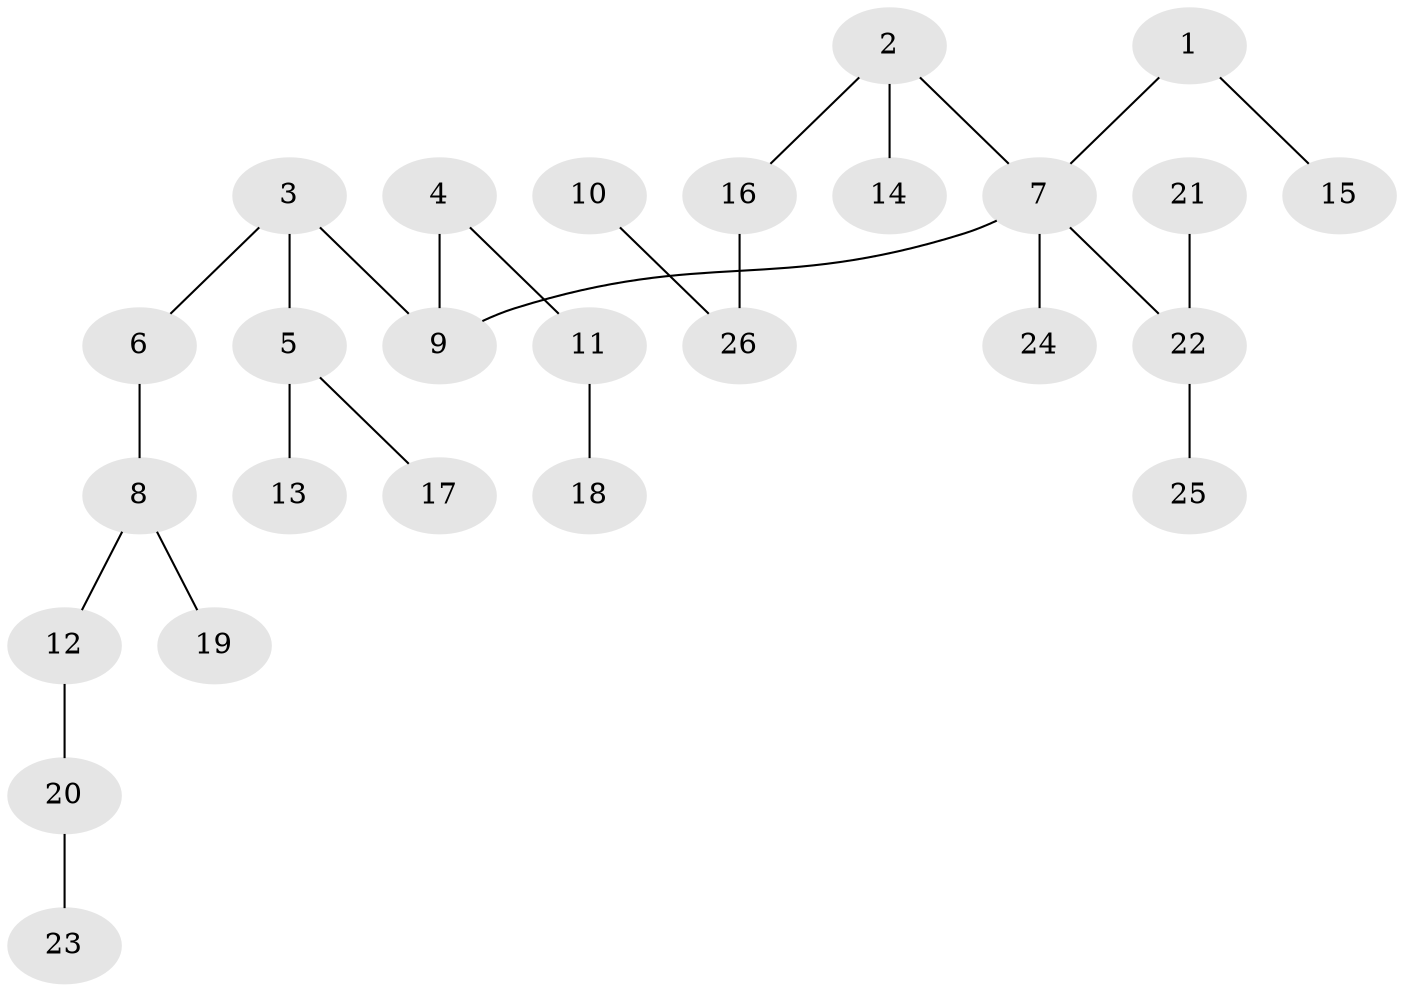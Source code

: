 // original degree distribution, {2: 0.23529411764705882, 6: 0.0196078431372549, 3: 0.19607843137254902, 4: 0.0784313725490196, 1: 0.47058823529411764}
// Generated by graph-tools (version 1.1) at 2025/02/03/09/25 03:02:28]
// undirected, 26 vertices, 25 edges
graph export_dot {
graph [start="1"]
  node [color=gray90,style=filled];
  1;
  2;
  3;
  4;
  5;
  6;
  7;
  8;
  9;
  10;
  11;
  12;
  13;
  14;
  15;
  16;
  17;
  18;
  19;
  20;
  21;
  22;
  23;
  24;
  25;
  26;
  1 -- 7 [weight=1.0];
  1 -- 15 [weight=1.0];
  2 -- 7 [weight=1.0];
  2 -- 14 [weight=1.0];
  2 -- 16 [weight=1.0];
  3 -- 5 [weight=1.0];
  3 -- 6 [weight=1.0];
  3 -- 9 [weight=1.0];
  4 -- 9 [weight=1.0];
  4 -- 11 [weight=1.0];
  5 -- 13 [weight=1.0];
  5 -- 17 [weight=1.0];
  6 -- 8 [weight=1.0];
  7 -- 9 [weight=1.0];
  7 -- 22 [weight=1.0];
  7 -- 24 [weight=1.0];
  8 -- 12 [weight=1.0];
  8 -- 19 [weight=1.0];
  10 -- 26 [weight=1.0];
  11 -- 18 [weight=1.0];
  12 -- 20 [weight=1.0];
  16 -- 26 [weight=1.0];
  20 -- 23 [weight=1.0];
  21 -- 22 [weight=1.0];
  22 -- 25 [weight=1.0];
}
